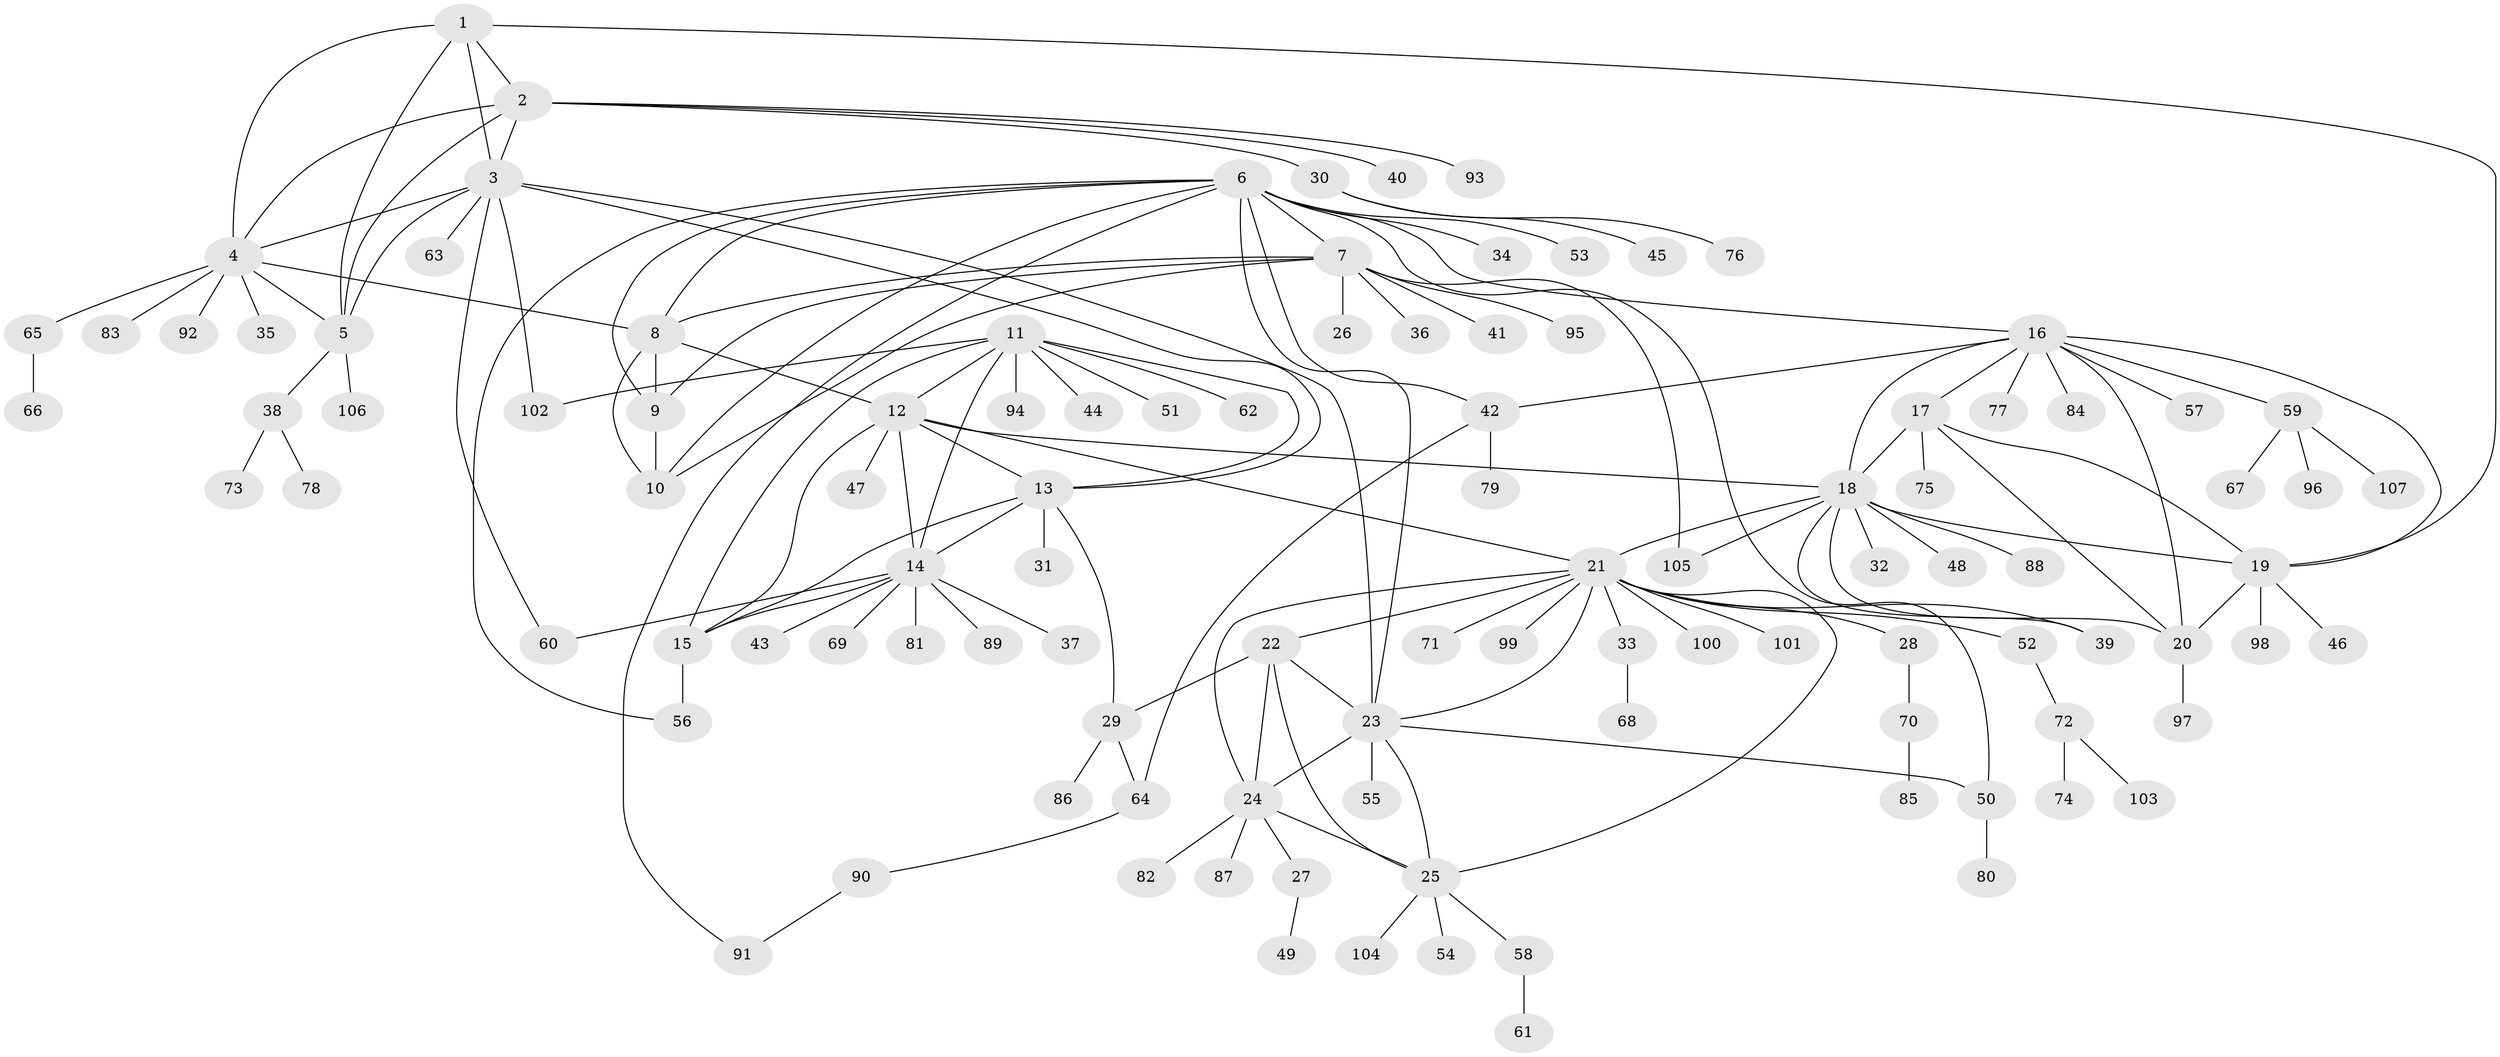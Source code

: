 // coarse degree distribution, {4: 0.10909090909090909, 5: 0.03636363636363636, 2: 0.12727272727272726, 8: 0.03636363636363636, 6: 0.07272727272727272, 12: 0.01818181818181818, 1: 0.5272727272727272, 7: 0.01818181818181818, 3: 0.01818181818181818, 9: 0.01818181818181818, 10: 0.01818181818181818}
// Generated by graph-tools (version 1.1) at 2025/37/03/04/25 23:37:35]
// undirected, 107 vertices, 152 edges
graph export_dot {
  node [color=gray90,style=filled];
  1;
  2;
  3;
  4;
  5;
  6;
  7;
  8;
  9;
  10;
  11;
  12;
  13;
  14;
  15;
  16;
  17;
  18;
  19;
  20;
  21;
  22;
  23;
  24;
  25;
  26;
  27;
  28;
  29;
  30;
  31;
  32;
  33;
  34;
  35;
  36;
  37;
  38;
  39;
  40;
  41;
  42;
  43;
  44;
  45;
  46;
  47;
  48;
  49;
  50;
  51;
  52;
  53;
  54;
  55;
  56;
  57;
  58;
  59;
  60;
  61;
  62;
  63;
  64;
  65;
  66;
  67;
  68;
  69;
  70;
  71;
  72;
  73;
  74;
  75;
  76;
  77;
  78;
  79;
  80;
  81;
  82;
  83;
  84;
  85;
  86;
  87;
  88;
  89;
  90;
  91;
  92;
  93;
  94;
  95;
  96;
  97;
  98;
  99;
  100;
  101;
  102;
  103;
  104;
  105;
  106;
  107;
  1 -- 2;
  1 -- 3;
  1 -- 4;
  1 -- 5;
  1 -- 19;
  2 -- 3;
  2 -- 4;
  2 -- 5;
  2 -- 30;
  2 -- 40;
  2 -- 93;
  3 -- 4;
  3 -- 5;
  3 -- 13;
  3 -- 23;
  3 -- 60;
  3 -- 63;
  3 -- 102;
  4 -- 5;
  4 -- 8;
  4 -- 35;
  4 -- 65;
  4 -- 83;
  4 -- 92;
  5 -- 38;
  5 -- 106;
  6 -- 7;
  6 -- 8;
  6 -- 9;
  6 -- 10;
  6 -- 16;
  6 -- 23;
  6 -- 34;
  6 -- 42;
  6 -- 50;
  6 -- 53;
  6 -- 56;
  6 -- 91;
  7 -- 8;
  7 -- 9;
  7 -- 10;
  7 -- 26;
  7 -- 36;
  7 -- 41;
  7 -- 95;
  7 -- 105;
  8 -- 9;
  8 -- 10;
  8 -- 12;
  9 -- 10;
  11 -- 12;
  11 -- 13;
  11 -- 14;
  11 -- 15;
  11 -- 44;
  11 -- 51;
  11 -- 62;
  11 -- 94;
  11 -- 102;
  12 -- 13;
  12 -- 14;
  12 -- 15;
  12 -- 18;
  12 -- 21;
  12 -- 47;
  13 -- 14;
  13 -- 15;
  13 -- 29;
  13 -- 31;
  14 -- 15;
  14 -- 37;
  14 -- 43;
  14 -- 60;
  14 -- 69;
  14 -- 81;
  14 -- 89;
  15 -- 56;
  16 -- 17;
  16 -- 18;
  16 -- 19;
  16 -- 20;
  16 -- 42;
  16 -- 57;
  16 -- 59;
  16 -- 77;
  16 -- 84;
  17 -- 18;
  17 -- 19;
  17 -- 20;
  17 -- 75;
  18 -- 19;
  18 -- 20;
  18 -- 21;
  18 -- 32;
  18 -- 39;
  18 -- 48;
  18 -- 88;
  18 -- 105;
  19 -- 20;
  19 -- 46;
  19 -- 98;
  20 -- 97;
  21 -- 22;
  21 -- 23;
  21 -- 24;
  21 -- 25;
  21 -- 28;
  21 -- 33;
  21 -- 39;
  21 -- 52;
  21 -- 71;
  21 -- 99;
  21 -- 100;
  21 -- 101;
  22 -- 23;
  22 -- 24;
  22 -- 25;
  22 -- 29;
  23 -- 24;
  23 -- 25;
  23 -- 50;
  23 -- 55;
  24 -- 25;
  24 -- 27;
  24 -- 82;
  24 -- 87;
  25 -- 54;
  25 -- 58;
  25 -- 104;
  27 -- 49;
  28 -- 70;
  29 -- 64;
  29 -- 86;
  30 -- 45;
  30 -- 76;
  33 -- 68;
  38 -- 73;
  38 -- 78;
  42 -- 64;
  42 -- 79;
  50 -- 80;
  52 -- 72;
  58 -- 61;
  59 -- 67;
  59 -- 96;
  59 -- 107;
  64 -- 90;
  65 -- 66;
  70 -- 85;
  72 -- 74;
  72 -- 103;
  90 -- 91;
}
